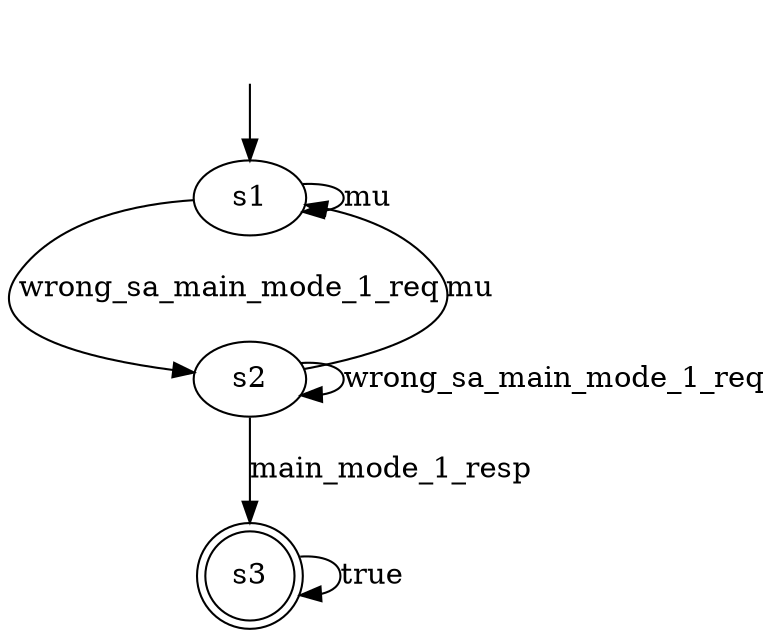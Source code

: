 digraph formula_9 {
s1 [label="s1"];
s2 [label="s2"];
s3 [label="s3", shape=doublecircle];
s1 -> s1  [label="mu"];
s1 -> s2  [label="wrong_sa_main_mode_1_req"];
s2 -> s1  [label="mu"];
s2 -> s3  [label="main_mode_1_resp"];
s2 -> s2  [label="wrong_sa_main_mode_1_req"];
s3 -> s3  [label="true"];
__start0 [label="", shape=none];
__start0 -> s1  [label=""];
}
